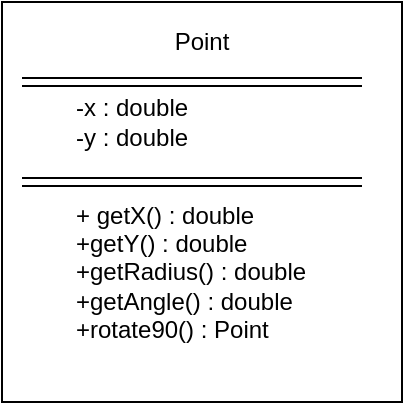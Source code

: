 <mxfile version="13.7.3" type="device"><diagram id="IxVudNzok3Jq8BNifowf" name="Page-1"><mxGraphModel dx="786" dy="1033" grid="1" gridSize="10" guides="1" tooltips="1" connect="1" arrows="1" fold="1" page="1" pageScale="1" pageWidth="827" pageHeight="1169" math="0" shadow="0"><root><mxCell id="0"/><mxCell id="1" parent="0"/><mxCell id="UvnIwSeGs7qCuXwinXE--1" value="" style="whiteSpace=wrap;html=1;aspect=fixed;" vertex="1" parent="1"><mxGeometry x="40" y="100" width="200" height="200" as="geometry"/></mxCell><mxCell id="UvnIwSeGs7qCuXwinXE--2" value="Point" style="text;html=1;strokeColor=none;fillColor=none;align=center;verticalAlign=middle;whiteSpace=wrap;rounded=0;" vertex="1" parent="1"><mxGeometry x="75" y="110" width="130" height="20" as="geometry"/></mxCell><mxCell id="UvnIwSeGs7qCuXwinXE--8" value="-x : double&lt;br&gt;-y : double" style="text;html=1;strokeColor=none;fillColor=none;align=left;verticalAlign=middle;whiteSpace=wrap;rounded=0;" vertex="1" parent="1"><mxGeometry x="75" y="140" width="120" height="40" as="geometry"/></mxCell><mxCell id="UvnIwSeGs7qCuXwinXE--9" value="" style="shape=link;html=1;" edge="1" parent="1"><mxGeometry width="100" relative="1" as="geometry"><mxPoint x="50" y="190" as="sourcePoint"/><mxPoint x="220" y="190" as="targetPoint"/></mxGeometry></mxCell><mxCell id="UvnIwSeGs7qCuXwinXE--10" value="" style="shape=link;html=1;" edge="1" parent="1"><mxGeometry width="100" relative="1" as="geometry"><mxPoint x="50" y="140" as="sourcePoint"/><mxPoint x="220" y="140" as="targetPoint"/></mxGeometry></mxCell><mxCell id="UvnIwSeGs7qCuXwinXE--11" value="+ getX() : double&lt;br&gt;+getY() : double&lt;br&gt;+getRadius() : double&lt;br&gt;+getAngle() : double&lt;br&gt;+rotate90() : Point" style="text;html=1;strokeColor=none;fillColor=none;align=left;verticalAlign=middle;whiteSpace=wrap;rounded=0;" vertex="1" parent="1"><mxGeometry x="75" y="190" width="150" height="90" as="geometry"/></mxCell></root></mxGraphModel></diagram></mxfile>